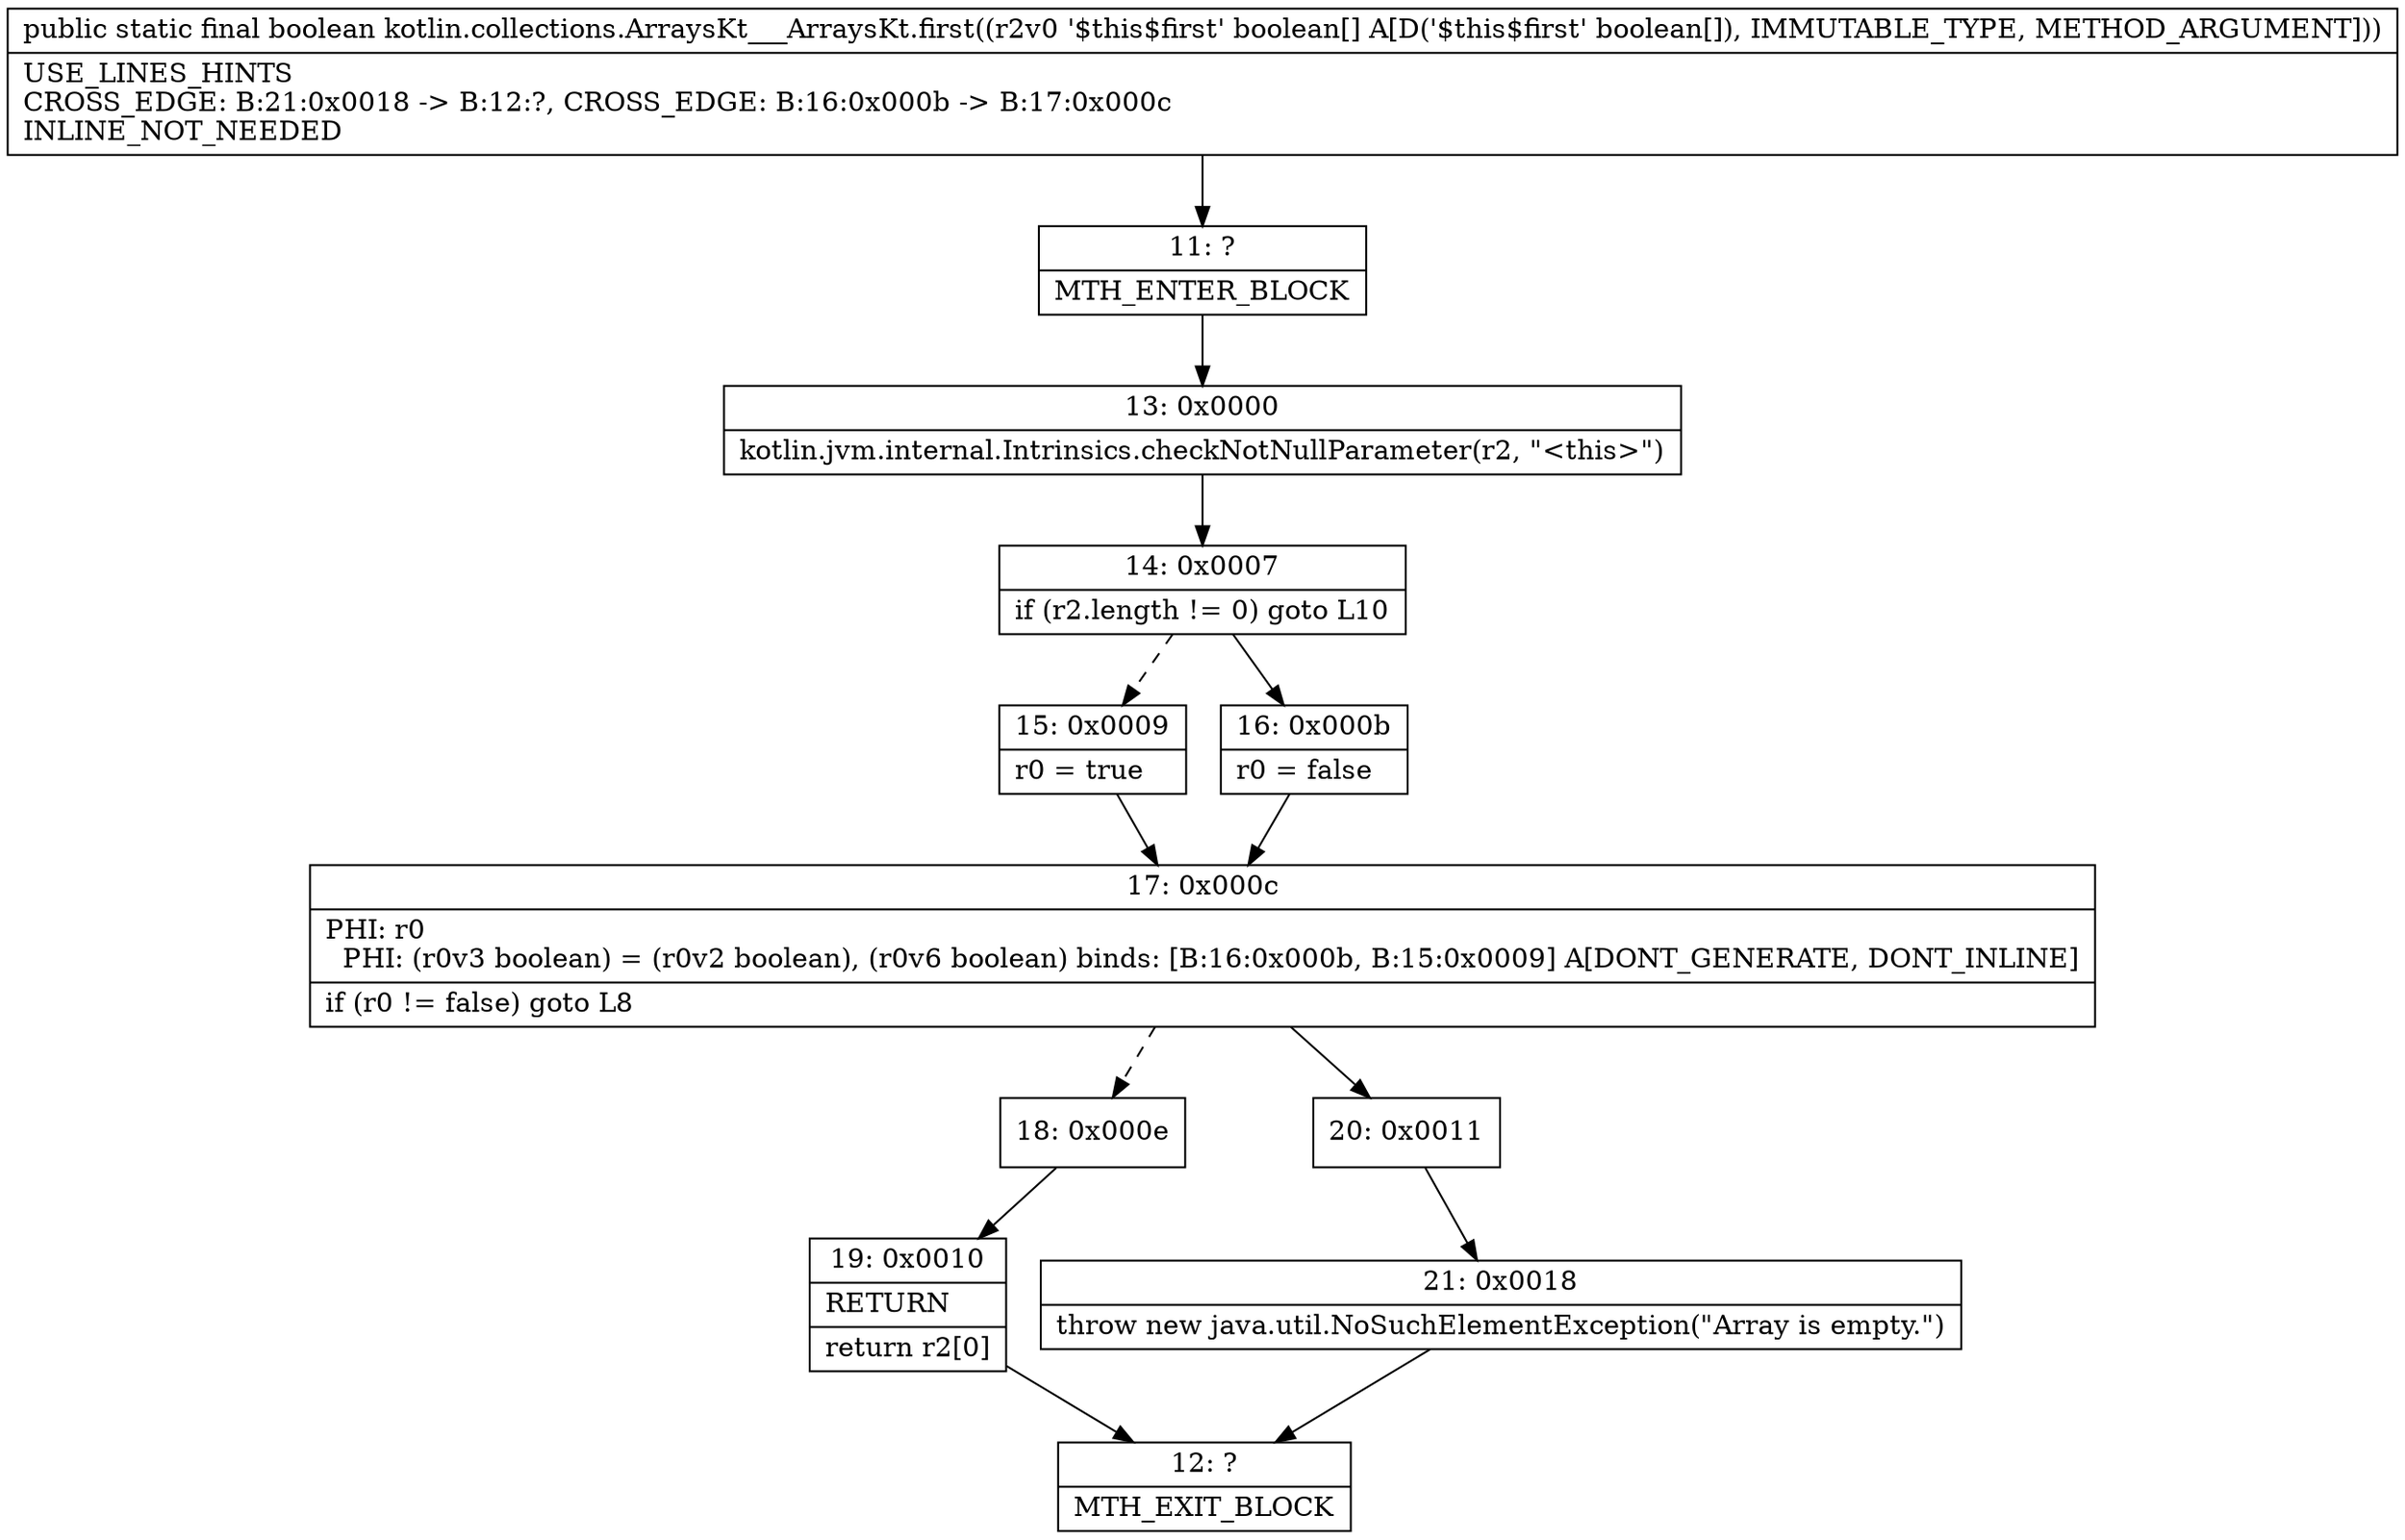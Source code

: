 digraph "CFG forkotlin.collections.ArraysKt___ArraysKt.first([Z)Z" {
Node_11 [shape=record,label="{11\:\ ?|MTH_ENTER_BLOCK\l}"];
Node_13 [shape=record,label="{13\:\ 0x0000|kotlin.jvm.internal.Intrinsics.checkNotNullParameter(r2, \"\<this\>\")\l}"];
Node_14 [shape=record,label="{14\:\ 0x0007|if (r2.length != 0) goto L10\l}"];
Node_15 [shape=record,label="{15\:\ 0x0009|r0 = true\l}"];
Node_17 [shape=record,label="{17\:\ 0x000c|PHI: r0 \l  PHI: (r0v3 boolean) = (r0v2 boolean), (r0v6 boolean) binds: [B:16:0x000b, B:15:0x0009] A[DONT_GENERATE, DONT_INLINE]\l|if (r0 != false) goto L8\l}"];
Node_18 [shape=record,label="{18\:\ 0x000e}"];
Node_19 [shape=record,label="{19\:\ 0x0010|RETURN\l|return r2[0]\l}"];
Node_12 [shape=record,label="{12\:\ ?|MTH_EXIT_BLOCK\l}"];
Node_20 [shape=record,label="{20\:\ 0x0011}"];
Node_21 [shape=record,label="{21\:\ 0x0018|throw new java.util.NoSuchElementException(\"Array is empty.\")\l}"];
Node_16 [shape=record,label="{16\:\ 0x000b|r0 = false\l}"];
MethodNode[shape=record,label="{public static final boolean kotlin.collections.ArraysKt___ArraysKt.first((r2v0 '$this$first' boolean[] A[D('$this$first' boolean[]), IMMUTABLE_TYPE, METHOD_ARGUMENT]))  | USE_LINES_HINTS\lCROSS_EDGE: B:21:0x0018 \-\> B:12:?, CROSS_EDGE: B:16:0x000b \-\> B:17:0x000c\lINLINE_NOT_NEEDED\l}"];
MethodNode -> Node_11;Node_11 -> Node_13;
Node_13 -> Node_14;
Node_14 -> Node_15[style=dashed];
Node_14 -> Node_16;
Node_15 -> Node_17;
Node_17 -> Node_18[style=dashed];
Node_17 -> Node_20;
Node_18 -> Node_19;
Node_19 -> Node_12;
Node_20 -> Node_21;
Node_21 -> Node_12;
Node_16 -> Node_17;
}

